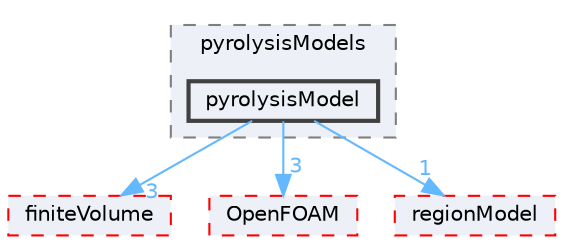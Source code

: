digraph "src/regionModels/pyrolysisModels/pyrolysisModel"
{
 // LATEX_PDF_SIZE
  bgcolor="transparent";
  edge [fontname=Helvetica,fontsize=10,labelfontname=Helvetica,labelfontsize=10];
  node [fontname=Helvetica,fontsize=10,shape=box,height=0.2,width=0.4];
  compound=true
  subgraph clusterdir_11cc16c52a2c1ae001c7d6462411633c {
    graph [ bgcolor="#edf0f7", pencolor="grey50", label="pyrolysisModels", fontname=Helvetica,fontsize=10 style="filled,dashed", URL="dir_11cc16c52a2c1ae001c7d6462411633c.html",tooltip=""]
  dir_a0ba3e92c6d001daa1167efa27bc8080 [label="pyrolysisModel", fillcolor="#edf0f7", color="grey25", style="filled,bold", URL="dir_a0ba3e92c6d001daa1167efa27bc8080.html",tooltip=""];
  }
  dir_9bd15774b555cf7259a6fa18f99fe99b [label="finiteVolume", fillcolor="#edf0f7", color="red", style="filled,dashed", URL="dir_9bd15774b555cf7259a6fa18f99fe99b.html",tooltip=""];
  dir_c5473ff19b20e6ec4dfe5c310b3778a8 [label="OpenFOAM", fillcolor="#edf0f7", color="red", style="filled,dashed", URL="dir_c5473ff19b20e6ec4dfe5c310b3778a8.html",tooltip=""];
  dir_e1879fa133c4c7d7be31da46fdc26b53 [label="regionModel", fillcolor="#edf0f7", color="red", style="filled,dashed", URL="dir_e1879fa133c4c7d7be31da46fdc26b53.html",tooltip=""];
  dir_a0ba3e92c6d001daa1167efa27bc8080->dir_9bd15774b555cf7259a6fa18f99fe99b [headlabel="3", labeldistance=1.5 headhref="dir_003142_001387.html" href="dir_003142_001387.html" color="steelblue1" fontcolor="steelblue1"];
  dir_a0ba3e92c6d001daa1167efa27bc8080->dir_c5473ff19b20e6ec4dfe5c310b3778a8 [headlabel="3", labeldistance=1.5 headhref="dir_003142_002695.html" href="dir_003142_002695.html" color="steelblue1" fontcolor="steelblue1"];
  dir_a0ba3e92c6d001daa1167efa27bc8080->dir_e1879fa133c4c7d7be31da46fdc26b53 [headlabel="1", labeldistance=1.5 headhref="dir_003142_003290.html" href="dir_003142_003290.html" color="steelblue1" fontcolor="steelblue1"];
}
